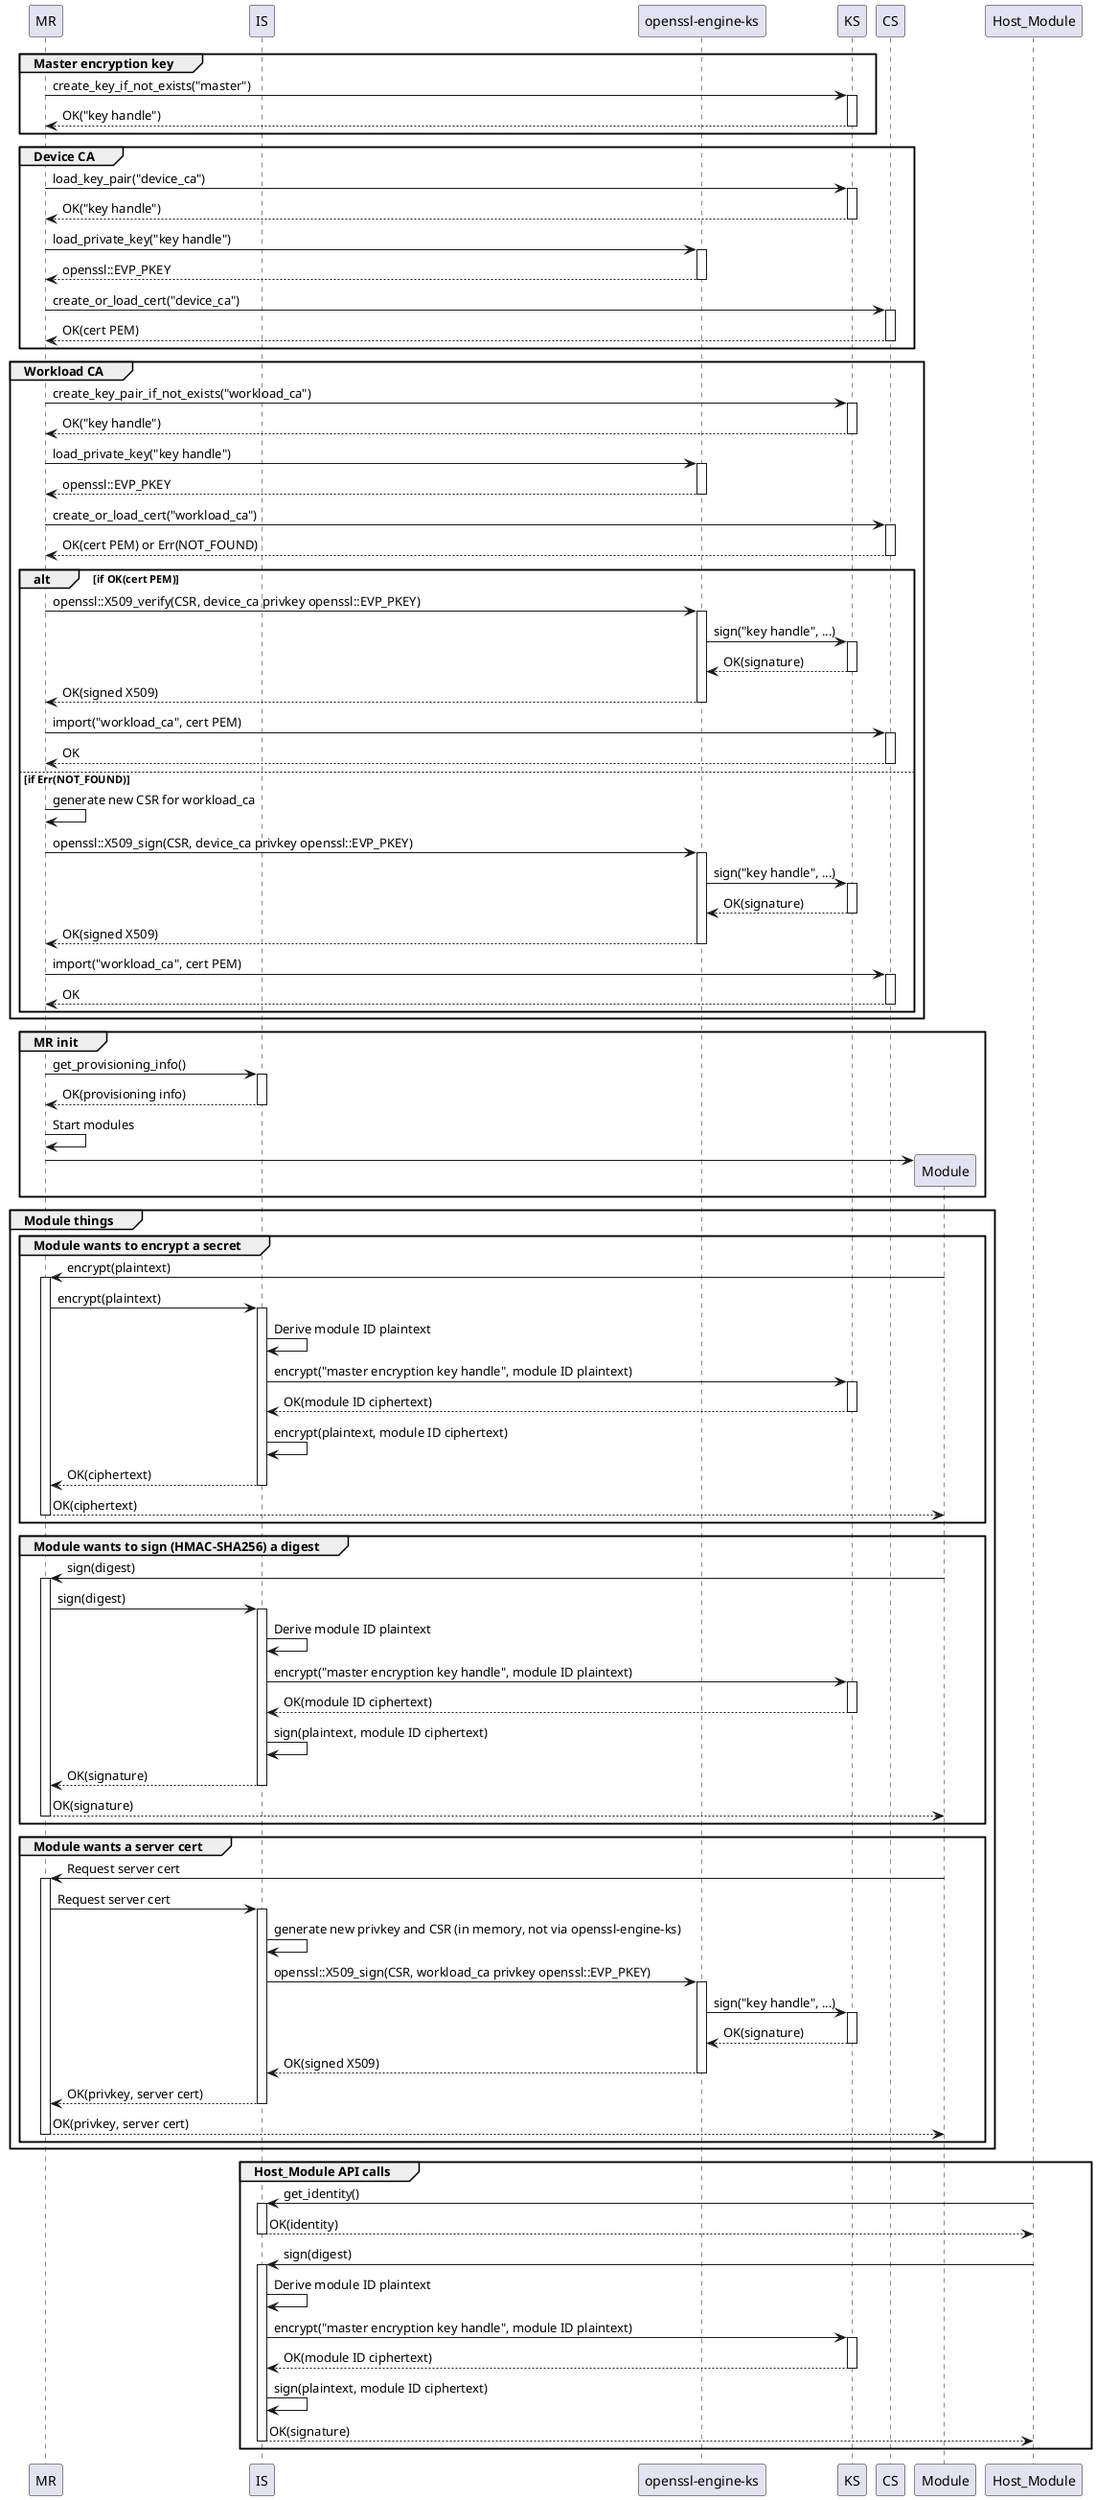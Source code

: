 @startuml


participant MR
participant IS
participant "openssl-engine-ks"
participant KS
participant CS
participant Module
participant Host_Module


group Master encryption key
	MR -> KS ++: create_key_if_not_exists("master")
	return OK("key handle")
end

group Device CA
	MR -> KS ++: load_key_pair("device_ca")
	return OK("key handle")
	MR -> "openssl-engine-ks" ++: load_private_key("key handle")
	return openssl::EVP_PKEY
	MR -> CS ++: create_or_load_cert("device_ca")
	return OK(cert PEM)
end

group Workload CA
	MR -> KS ++: create_key_pair_if_not_exists("workload_ca")
	return OK("key handle")
	MR -> "openssl-engine-ks" ++: load_private_key("key handle")
	return openssl::EVP_PKEY
	MR -> CS ++: create_or_load_cert("workload_ca")
	return OK(cert PEM) or Err(NOT_FOUND)

	alt if OK(cert PEM)
		MR -> "openssl-engine-ks" ++: openssl::X509_verify(CSR, device_ca privkey openssl::EVP_PKEY)
		"openssl-engine-ks" -> KS ++: sign("key handle", ...)
		return OK(signature)
		return OK(signed X509)
		MR -> CS ++: import("workload_ca", cert PEM)
		return OK

	else if Err(NOT_FOUND)
		MR -> MR: generate new CSR for workload_ca
		MR -> "openssl-engine-ks" ++: openssl::X509_sign(CSR, device_ca privkey openssl::EVP_PKEY)
		"openssl-engine-ks" -> KS ++: sign("key handle", ...)
		return OK(signature)
		return OK(signed X509)
		MR -> CS ++: import("workload_ca", cert PEM)
		return OK
	end
end

group MR init
	MR -> IS ++: get_provisioning_info()
	return OK(provisioning info)

	MR -> MR: Start modules
	MR -> Module **
end

group Module things
	group Module wants to encrypt a secret
		Module -> MR ++: encrypt(plaintext)
		MR -> IS ++: encrypt(plaintext)
		IS -> IS: Derive module ID plaintext
		IS -> KS ++: encrypt("master encryption key handle", module ID plaintext)
		return OK(module ID ciphertext)
		IS -> IS: encrypt(plaintext, module ID ciphertext)
		return OK(ciphertext)
		return OK(ciphertext)
	end

	group Module wants to sign (HMAC-SHA256) a digest
		Module -> MR ++: sign(digest)
		MR -> IS ++: sign(digest)
		IS -> IS: Derive module ID plaintext
		IS -> KS ++: encrypt("master encryption key handle", module ID plaintext)
		return OK(module ID ciphertext)
		IS -> IS: sign(plaintext, module ID ciphertext)
		return OK(signature)
		return OK(signature)
	end

	group Module wants a server cert
		Module -> MR ++: Request server cert
		MR -> IS ++: Request server cert
		IS -> IS: generate new privkey and CSR (in memory, not via openssl-engine-ks)
		IS -> "openssl-engine-ks" ++: openssl::X509_sign(CSR, workload_ca privkey openssl::EVP_PKEY)
		"openssl-engine-ks" -> KS ++: sign("key handle", ...)
		return OK(signature)
		return OK(signed X509)	
		return OK(privkey, server cert)
		return OK(privkey, server cert)
	end
end

group Host_Module API calls
		Host_Module -> IS ++: get_identity()
		return OK(identity)
		Host_Module -> IS ++: sign(digest)
		IS -> IS: Derive module ID plaintext
		IS -> KS ++: encrypt("master encryption key handle", module ID plaintext)
		return OK(module ID ciphertext)
		IS -> IS: sign(plaintext, module ID ciphertext)
		return OK(signature)
end


@enduml
